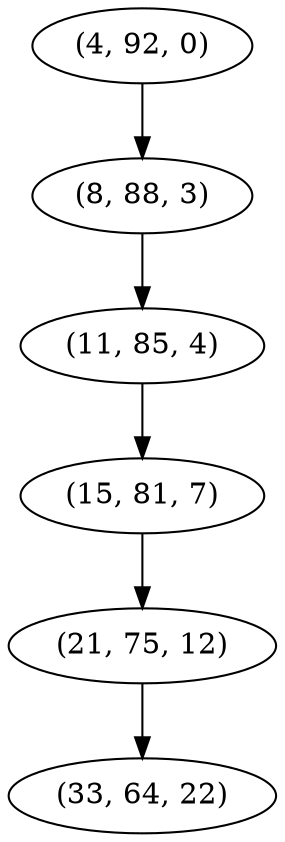 digraph tree {
    "(4, 92, 0)";
    "(8, 88, 3)";
    "(11, 85, 4)";
    "(15, 81, 7)";
    "(21, 75, 12)";
    "(33, 64, 22)";
    "(4, 92, 0)" -> "(8, 88, 3)";
    "(8, 88, 3)" -> "(11, 85, 4)";
    "(11, 85, 4)" -> "(15, 81, 7)";
    "(15, 81, 7)" -> "(21, 75, 12)";
    "(21, 75, 12)" -> "(33, 64, 22)";
}
